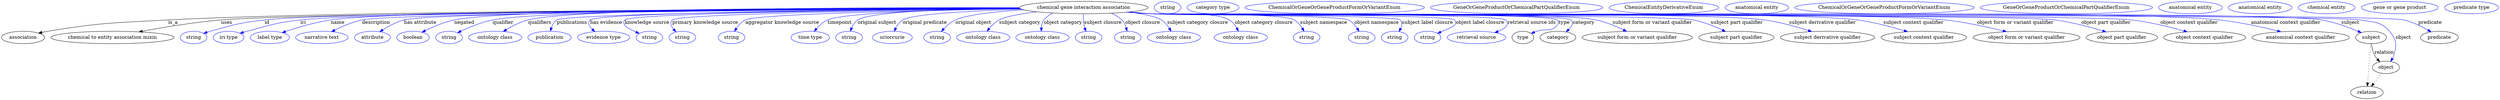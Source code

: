 digraph {
	graph [bb="0,0,7199.4,283"];
	node [label="\N"];
	"chemical gene interaction association"	[height=0.5,
		label="chemical gene interaction association",
		pos="3120.4,265",
		width=5.1454];
	association	[height=0.5,
		pos="62.394,178",
		width=1.7332];
	"chemical gene interaction association" -> association	[label=is_a,
		lp="495.39,221.5",
		pos="e,107.14,190.57 2935.5,263.51 2417.6,261.83 959.8,254.88 481.39,229 326.7,220.63 287.25,221.19 134.39,196 128.71,195.06 122.81,193.93 \
116.94,192.71"];
	"chemical to entity association mixin"	[height=0.5,
		pos="320.39,178",
		width=4.9287];
	"chemical gene interaction association" -> "chemical to entity association mixin"	[label=uses,
		lp="649.89,221.5",
		pos="e,396.55,194.32 2936,262.94 2399,259.65 860.06,248.6 633.39,229 556.11,222.32 469.04,207.84 406.39,196.17"];
	id	[color=blue,
		height=0.5,
		label=string,
		pos="554.39,178",
		width=1.0652];
	"chemical gene interaction association" -> id	[color=blue,
		label=id,
		lp="766.39,221.5",
		pos="e,583.39,189.97 2935.7,263.31 2417.2,261.08 972.72,252.78 759.39,229 688.53,221.1 671.04,215.28 602.39,196 599.29,195.13 596.09,\
194.16 592.89,193.14",
		style=solid];
	iri	[color=blue,
		height=0.5,
		label="iri type",
		pos="655.39,178",
		width=1.2277];
	"chemical gene interaction association" -> iri	[color=blue,
		label=iri,
		lp="870.39,221.5",
		pos="e,688.32,190.12 2935.6,263.21 2433.1,260.77 1065.3,252.08 862.39,229 792.84,221.09 776.03,214.05 708.39,196 705.02,195.1 701.55,\
194.12 698.07,193.09",
		style=solid];
	name	[color=blue,
		height=0.5,
		label="label type",
		pos="774.39,178",
		width=1.5707];
	"chemical gene interaction association" -> name	[color=blue,
		label=name,
		lp="970.39,221.5",
		pos="e,809.86,192.04 2935.3,263.78 2446.2,262.79 1143.5,257.49 950.39,229 904.87,222.28 854.5,207.16 819.35,195.29",
		style=solid];
	description	[color=blue,
		height=0.5,
		label="narrative text",
		pos="924.39,178",
		width=2.0943];
	"chemical gene interaction association" -> description	[color=blue,
		label=description,
		lp="1079.9,221.5",
		pos="e,952.18,194.79 2936.3,262.86 2444.4,259.54 1131.1,248.88 1039.4,229 1012,223.07 983.13,210.47 961.15,199.41",
		style=solid];
	"has attribute"	[color=blue,
		height=0.5,
		label=attribute,
		pos="1069.4,178",
		width=1.4443];
	"chemical gene interaction association" -> "has attribute"	[color=blue,
		label="has attribute",
		lp="1207.4,221.5",
		pos="e,1090.6,194.52 2935.8,263.1 2464.1,260.48 1245.1,251.55 1160.4,229 1138.4,223.16 1116,210.95 1099,200.06",
		style=solid];
	negated	[color=blue,
		height=0.5,
		label=boolean,
		pos="1186.4,178",
		width=1.2999];
	"chemical gene interaction association" -> negated	[color=blue,
		label=negated,
		lp="1333.4,221.5",
		pos="e,1212.2,193.32 2934.9,264.42 2504,264.81 1460.4,262.25 1304.4,229 1275.1,222.76 1244.1,209.28 1221.1,197.89",
		style=solid];
	qualifier	[color=blue,
		height=0.5,
		label=string,
		pos="1289.4,178",
		width=1.0652];
	"chemical gene interaction association" -> qualifier	[color=blue,
		label=qualifier,
		lp="1445.4,221.5",
		pos="e,1314.2,191.91 2935.2,263.92 2524.3,263.2 1560.9,258.36 1415.4,229 1383,222.46 1348.3,208.06 1323.5,196.39",
		style=solid];
	qualifiers	[color=blue,
		height=0.5,
		label="ontology class",
		pos="1422.4,178",
		width=2.1304];
	"chemical gene interaction association" -> qualifiers	[color=blue,
		label=qualifiers,
		lp="1550.9,221.5",
		pos="e,1445.7,195.23 2935.1,264.73 2542.4,265.59 1651.2,263.62 1517.4,229 1495.1,223.24 1472.2,211.4 1454.5,200.69",
		style=solid];
	publications	[color=blue,
		height=0.5,
		label=publication,
		pos="1579.4,178",
		width=1.7332];
	"chemical gene interaction association" -> publications	[color=blue,
		label=publications,
		lp="1644.4,221.5",
		pos="e,1581.8,196.41 2936.8,262.36 2538.3,258.47 1627.6,247.56 1600.4,229 1592.6,223.68 1587.7,214.86 1584.6,206.1",
		style=solid];
	"has evidence"	[color=blue,
		height=0.5,
		label="evidence type",
		pos="1735.4,178",
		width=2.0943];
	"chemical gene interaction association" -> "has evidence"	[color=blue,
		label="has evidence",
		lp="1742.9,221.5",
		pos="e,1710.2,195.05 2936.4,262.79 2556.3,259.85 1717.7,250.88 1696.4,229 1688.3,220.67 1693.5,210.69 1702.5,201.85",
		style=solid];
	"knowledge source"	[color=blue,
		height=0.5,
		label=string,
		pos="1867.4,178",
		width=1.0652];
	"chemical gene interaction association" -> "knowledge source"	[color=blue,
		label="knowledge source",
		lp="1860.9,221.5",
		pos="e,1838.1,189.79 2936.8,262.43 2577.8,258.93 1816,249.13 1796.4,229 1791.7,224.22 1792.9,219.66 1796.4,214 1800.4,207.54 1814.2,200.12 \
1828.6,193.78",
		style=solid];
	"primary knowledge source"	[color=blue,
		height=0.5,
		label=string,
		pos="1962.4,178",
		width=1.0652];
	"chemical gene interaction association" -> "primary knowledge source"	[color=blue,
		label="primary knowledge source",
		lp="2028.4,221.5",
		pos="e,1943.9,194.29 2937.8,261.86 2609.3,257.56 1950.6,246.74 1933.4,229 1925.8,221.2 1929.8,211.06 1937,201.94",
		style=solid];
	"aggregator knowledge source"	[color=blue,
		height=0.5,
		label=string,
		pos="2104.4,178",
		width=1.0652];
	"chemical gene interaction association" -> "aggregator knowledge source"	[color=blue,
		label="aggregator knowledge source",
		lp="2250.9,221.5",
		pos="e,2112.7,195.7 2938.8,261.38 2666.2,256.89 2179.2,246.48 2144.4,229 2133.6,223.57 2124.8,213.73 2118.2,204.21",
		style=solid];
	timepoint	[color=blue,
		height=0.5,
		label="time type",
		pos="2330.4,178",
		width=1.5346];
	"chemical gene interaction association" -> timepoint	[color=blue,
		label=timepoint,
		lp="2416.4,221.5",
		pos="e,2342.1,195.73 2937.3,262.1 2735,258.94 2430.9,250.62 2381.4,229 2368.8,223.5 2357.5,213.38 2348.8,203.67",
		style=solid];
	"original subject"	[color=blue,
		height=0.5,
		label=string,
		pos="2442.4,178",
		width=1.0652];
	"chemical gene interaction association" -> "original subject"	[color=blue,
		label="original subject",
		lp="2524.4,221.5",
		pos="e,2446.5,195.92 2935.6,263.35 2756.7,261.24 2506.9,253.81 2468.4,229 2459.9,223.55 2454.1,214.41 2450.1,205.43",
		style=solid];
	"original predicate"	[color=blue,
		height=0.5,
		label=uriorcurie,
		pos="2568.4,178",
		width=1.5887];
	"chemical gene interaction association" -> "original predicate"	[color=blue,
		label="original predicate",
		lp="2661.9,221.5",
		pos="e,2573.8,195.94 2942,260.14 2802.5,255.77 2627.5,246.81 2598.4,229 2589.4,223.51 2582.8,214.24 2578.1,205.17",
		style=solid];
	"original object"	[color=blue,
		height=0.5,
		label=string,
		pos="2697.4,178",
		width=1.0652];
	"chemical gene interaction association" -> "original object"	[color=blue,
		label="original object",
		lp="2801.9,221.5",
		pos="e,2709.8,195.51 2947.9,258.39 2869.2,253.66 2785.7,244.97 2750.4,229 2737.5,223.15 2725.7,212.84 2716.6,203.1",
		style=solid];
	"subject category"	[color=blue,
		height=0.5,
		label="ontology class",
		pos="2830.4,178",
		width=2.1304];
	"chemical gene interaction association" -> "subject category"	[color=blue,
		label="subject category",
		lp="2935.9,221.5",
		pos="e,2841.5,196.24 2985.6,252.64 2940.3,247.13 2896.1,239.39 2876.4,229 2865.3,223.13 2855.4,213.47 2847.7,204.19",
		style=solid];
	"object category"	[color=blue,
		height=0.5,
		label="ontology class",
		pos="3001.4,178",
		width=2.1304];
	"chemical gene interaction association" -> "object category"	[color=blue,
		label="object category",
		lp="3060.9,221.5",
		pos="e,2998.3,196.05 3031.2,249.14 3021.3,244.17 3012.3,237.62 3005.4,229 3000.3,222.68 2998.4,214.34 2998,206.28",
		style=solid];
	"subject closure"	[color=blue,
		height=0.5,
		label=string,
		pos="3134.4,178",
		width=1.0652];
	"chemical gene interaction association" -> "subject closure"	[color=blue,
		label="subject closure",
		lp="3175.9,221.5",
		pos="e,3126.9,195.76 3119.3,246.73 3119.1,237.03 3119.4,224.75 3121.4,214 3121.9,211.13 3122.7,208.19 3123.6,205.3",
		style=solid];
	"object closure"	[color=blue,
		height=0.5,
		label=string,
		pos="3247.4,178",
		width=1.0652];
	"chemical gene interaction association" -> "object closure"	[color=blue,
		label="object closure",
		lp="3290.4,221.5",
		pos="e,3245.5,196.38 3200,248.67 3211.2,243.81 3221.8,237.42 3230.4,229 3236.6,222.88 3240.6,214.4 3243.1,206.15",
		style=solid];
	"subject category closure"	[color=blue,
		height=0.5,
		label="ontology class",
		pos="3380.4,178",
		width=2.1304];
	"chemical gene interaction association" -> "subject category closure"	[color=blue,
		label="subject category closure",
		lp="3448.9,221.5",
		pos="e,3372.5,196.15 3250.8,252.2 3290.3,246.78 3327.8,239.22 3344.4,229 3353.8,223.21 3361.5,213.92 3367.3,204.92",
		style=solid];
	"object category closure"	[color=blue,
		height=0.5,
		label="ontology class",
		pos="3573.4,178",
		width=2.1304];
	"chemical gene interaction association" -> "object category closure"	[color=blue,
		label="object category closure",
		lp="3639.9,221.5",
		pos="e,3566.7,196.42 3252.5,252.35 3273.6,250.53 3295.1,248.7 3315.4,247 3365.4,242.82 3497.2,254.51 3540.4,229 3549.6,223.58 3556.7,\
214.5 3561.9,205.54",
		style=solid];
	"subject namespace"	[color=blue,
		height=0.5,
		label=string,
		pos="3763.4,178",
		width=1.0652];
	"chemical gene interaction association" -> "subject namespace"	[color=blue,
		label="subject namespace",
		lp="3812.4,221.5",
		pos="e,3756,196.11 3248.8,252.01 3271,250.16 3293.9,248.41 3315.4,247 3361.1,244.01 3687.1,250.78 3727.4,229 3737.4,223.61 3745.3,214.1 \
3751.1,204.81",
		style=solid];
	"object namespace"	[color=blue,
		height=0.5,
		label=string,
		pos="3922.4,178",
		width=1.0652];
	"chemical gene interaction association" -> "object namespace"	[color=blue,
		label="object namespace",
		lp="3965.4,221.5",
		pos="e,3914.7,195.69 3247.5,251.9 3270.1,250.04 3293.4,248.3 3315.4,247 3347,245.13 3856.3,243.5 3884.4,229 3894.8,223.62 3903.2,213.93 \
3909.4,204.5",
		style=solid];
	"subject label closure"	[color=blue,
		height=0.5,
		label=string,
		pos="4017.4,178",
		width=1.0652];
	"chemical gene interaction association" -> "subject label closure"	[color=blue,
		label="subject label closure",
		lp="4112.4,221.5",
		pos="e,4030.1,195.34 3247,251.82 3269.7,249.95 3293.3,248.24 3315.4,247 3335.3,245.88 4019.5,243.28 4033.4,229 4039.9,222.32 4038.7,212.98 \
4034.8,204.18",
		style=solid];
	"object label closure"	[color=blue,
		height=0.5,
		label=string,
		pos="4112.4,178",
		width=1.0652];
	"chemical gene interaction association" -> "object label closure"	[color=blue,
		label="object label closure",
		lp="4263.9,221.5",
		pos="e,4141.2,190.14 3246.4,251.78 3269.4,249.91 3293.1,248.2 3315.4,247 3339.7,245.69 4173.4,246.37 4190.4,229 4195.1,224.24 4194,219.6 \
4190.4,214 4187.9,210.08 4169,201.57 4150.5,193.92",
		style=solid];
	"retrieval source ids"	[color=blue,
		height=0.5,
		label="retrieval source",
		pos="4253.4,178",
		width=2.347];
	"chemical gene interaction association" -> "retrieval source ids"	[color=blue,
		label="retrieval source ids",
		lp="4412.9,221.5",
		pos="e,4306.2,192.18 3246.2,251.74 3269.2,249.87 3293,248.17 3315.4,247 3343.7,245.52 4317.5,249.25 4337.4,229 4350.8,215.4 4336.2,204.1 \
4315.7,195.71",
		style=solid];
	type	[height=0.5,
		pos="4387.4,178",
		width=0.86659];
	"chemical gene interaction association" -> type	[color=blue,
		label=type,
		lp="4506.4,221.5",
		pos="e,4411.5,189.44 3245.9,251.72 3269,249.85 3292.9,248.15 3315.4,247 3347.9,245.34 4463.6,252.18 4486.4,229 4491.1,224.25 4490.3,219.37 \
4486.4,214 4470.4,192.27 4453.8,205.18 4428.4,196 4426,195.13 4423.5,194.2 4421,193.24",
		style=solid];
	category	[height=0.5,
		pos="4488.4,178",
		width=1.4263];
	"chemical gene interaction association" -> category	[color=blue,
		label=category,
		lp="4562.9,221.5",
		pos="e,4511.9,194.24 3245.7,251.74 3268.8,249.85 3292.8,248.15 3315.4,247 3349,245.29 4502.8,252.97 4526.4,229 4534.8,220.46 4529,210.03 \
4519.6,200.91",
		style=solid];
	"subject form or variant qualifier"	[height=0.5,
		pos="4717.4,178",
		width=4.4232];
	"chemical gene interaction association" -> "subject form or variant qualifier"	[color=blue,
		label="subject form or variant qualifier",
		lp="4760.9,221.5",
		pos="e,4686.6,195.8 3245.7,251.72 3268.8,249.84 3292.8,248.14 3315.4,247 3457.8,239.8 4458.8,258.15 4598.4,229 4625.8,223.27 4654.9,211.19 \
4677.4,200.35",
		style=solid];
	"subject part qualifier"	[height=0.5,
		pos="5003.4,178",
		width=3.015];
	"chemical gene interaction association" -> "subject part qualifier"	[color=blue,
		label="subject part qualifier",
		lp="5004.9,221.5",
		pos="e,4972.3,195.33 3245.4,251.69 3268.6,249.81 3292.7,248.12 3315.4,247 3402.2,242.72 4794.2,246.04 4879.4,229 4908.5,223.17 4939.5,\
210.67 4963.2,199.63",
		style=solid];
	"subject derivative qualifier"	[height=0.5,
		pos="5265.4,178",
		width=3.7733];
	"chemical gene interaction association" -> "subject derivative qualifier"	[color=blue,
		label="subject derivative qualifier",
		lp="5251.9,221.5",
		pos="e,5220,195.09 3245.1,251.69 3268.5,249.8 3292.7,248.11 3315.4,247 3511.7,237.46 4889.7,256.4 5084.4,229 5127.5,222.94 5174.8,209.61 \
5210.3,198.23",
		style=solid];
	"subject context qualifier"	[height=0.5,
		pos="5542.4,178",
		width=3.4303];
	"chemical gene interaction association" -> "subject context qualifier"	[color=blue,
		label="subject context qualifier",
		lp="5514.4,221.5",
		pos="e,5495.8,194.73 3245.1,251.67 3268.5,249.77 3292.7,248.09 3315.4,247 3541.5,236.16 5128.1,259.03 5352.4,229 5398.2,222.87 5448.7,\
209.24 5486.1,197.75",
		style=solid];
	"object form or variant qualifier"	[height=0.5,
		pos="5838.4,178",
		width=4.2788];
	"chemical gene interaction association" -> "object form or variant qualifier"	[color=blue,
		label="object form or variant qualifier",
		lp="5806.9,221.5",
		pos="e,5781,194.73 3244.9,251.67 3268.3,249.77 3292.6,248.08 3315.4,247 3569.6,234.94 5352.5,256.84 5605.4,229 5661.9,222.78 5724.9,208.83 \
5771.1,197.24",
		style=solid];
	"object part qualifier"	[height=0.5,
		pos="6113.4,178",
		width=2.8525];
	"chemical gene interaction association" -> "object part qualifier"	[color=blue,
		label="object part qualifier",
		lp="6067.4,221.5",
		pos="e,6067.9,194.27 3244.9,251.65 3268.3,249.75 3292.6,248.07 3315.4,247 3460,240.21 5777.9,247.89 5921.4,229 5968.3,222.83 6020.1,208.91 \
6058,197.32",
		style=solid];
	"object context qualifier"	[height=0.5,
		pos="6352.4,178",
		width=3.2858];
	"chemical gene interaction association" -> "object context qualifier"	[color=blue,
		label="object context qualifier",
		lp="6307.4,221.5",
		pos="e,6302.1,194.4 3244.9,251.64 3268.3,249.75 3292.6,248.07 3315.4,247 3472.3,239.67 5986.5,247.81 6142.4,229 6193.7,222.81 6250.7,\
208.77 6292.3,197.14",
		style=solid];
	"anatomical context qualifier"	[height=0.5,
		pos="6629.4,178",
		width=3.8997];
	"chemical gene interaction association" -> "anatomical context qualifier"	[color=blue,
		label="anatomical context qualifier",
		lp="6586.4,221.5",
		pos="e,6572.5,194.52 3244.9,251.63 3268.3,249.74 3292.6,248.06 3315.4,247 3657.1,231.13 6054.3,265.79 6394.4,229 6451.9,222.78 6516,208.63 \
6562.8,196.97",
		style=solid];
	subject	[height=0.5,
		pos="6832.4,178",
		width=1.2277];
	"chemical gene interaction association" -> subject	[color=blue,
		label=subject,
		lp="6772.4,221.5",
		pos="e,6804.3,192.03 3244.6,251.64 3268.1,249.74 3292.5,248.06 3315.4,247 3502.7,238.35 6505.7,261.08 6690.4,229 6727,222.64 6766.8,207.91 \
6794.9,196.08",
		style=solid];
	object	[height=0.5,
		pos="6875.4,91",
		width=1.0832];
	"chemical gene interaction association" -> object	[color=blue,
		label=object,
		lp="6925.4,178",
		pos="e,6888.8,108.09 3244.6,251.64 3268.1,249.74 3292.5,248.06 3315.4,247 3412.2,242.54 6707.3,247.46 6802.4,229 6841.4,221.43 6859.4,\
225.99 6885.4,196 6905.8,172.42 6907.3,156.9 6898.4,127 6897.4,123.55 6895.9,120.13 6894.1,116.85",
		style=solid];
	predicate	[height=0.5,
		pos="7029.4,178",
		width=1.5165];
	"chemical gene interaction association" -> predicate	[color=blue,
		label=predicate,
		lp="7002.4,221.5",
		pos="e,7005.6,194.39 3244.6,251.64 3268.1,249.73 3292.5,248.05 3315.4,247 3415.6,242.39 6828.7,251.72 6926.4,229 6951.3,223.21 6977.2,\
210.61 6996.8,199.52",
		style=solid];
	association_type	[color=blue,
		height=0.5,
		label=string,
		pos="3362.4,265",
		width=1.0652];
	association_category	[color=blue,
		height=0.5,
		label="category type",
		pos="3493.4,265",
		width=2.0762];
	"chemical gene interaction association_subject form or variant qualifier"	[color=blue,
		height=0.5,
		label=ChemicalOrGeneOrGeneProductFormOrVariantEnum,
		pos="3844.4,265",
		width=7.1855];
	"chemical gene interaction association_subject part qualifier"	[color=blue,
		height=0.5,
		label=GeneOrGeneProductOrChemicalPartQualifierEnum,
		pos="4369.4,265",
		width=6.8966];
	"chemical gene interaction association_subject derivative qualifier"	[color=blue,
		height=0.5,
		label=ChemicalEntityDerivativeEnum,
		pos="4793.4,265",
		width=4.3871];
	"chemical gene interaction association_subject context qualifier"	[color=blue,
		height=0.5,
		label="anatomical entity",
		pos="5061.4,265",
		width=2.5456];
	"chemical gene interaction association_object form or variant qualifier"	[color=blue,
		height=0.5,
		label=ChemicalOrGeneOrGeneProductFormOrVariantEnum,
		pos="5429.4,265",
		width=7.1855];
	"chemical gene interaction association_object part qualifier"	[color=blue,
		height=0.5,
		label=GeneOrGeneProductOrChemicalPartQualifierEnum,
		pos="5954.4,265",
		width=6.8966];
	"chemical gene interaction association_object context qualifier"	[color=blue,
		height=0.5,
		label="anatomical entity",
		pos="6312.4,265",
		width=2.5456];
	"chemical gene interaction association_anatomical context qualifier"	[color=blue,
		height=0.5,
		label="anatomical entity",
		pos="6513.4,265",
		width=2.5456];
	subject -> object	[label=relation,
		lp="6870.4,134.5",
		pos="e,6857.5,107.23 6833.5,159.55 6834.7,149.57 6837.2,137.07 6842.4,127 6844.6,122.68 6847.5,118.52 6850.7,114.66"];
	relation	[height=0.5,
		pos="6820.4,18",
		width=1.2999];
	subject -> relation	[pos="e,6821.7,36.188 6831.1,159.79 6829,132.48 6825,78.994 6822.5,46.38",
		style=dotted];
	"chemical gene interaction association_subject"	[color=blue,
		height=0.5,
		label="chemical entity",
		pos="6705.4,265",
		width=2.2748];
	object -> relation	[pos="e,6833.2,35.54 6862.9,73.889 6856,64.939 6847.2,53.617 6839.4,43.584",
		style=dotted];
	"chemical gene interaction association_object"	[color=blue,
		height=0.5,
		label="gene or gene product",
		pos="6915.4,265",
		width=3.0692];
	"chemical gene interaction association_predicate"	[color=blue,
		height=0.5,
		label="predicate type",
		pos="7121.4,265",
		width=2.1665];
}
